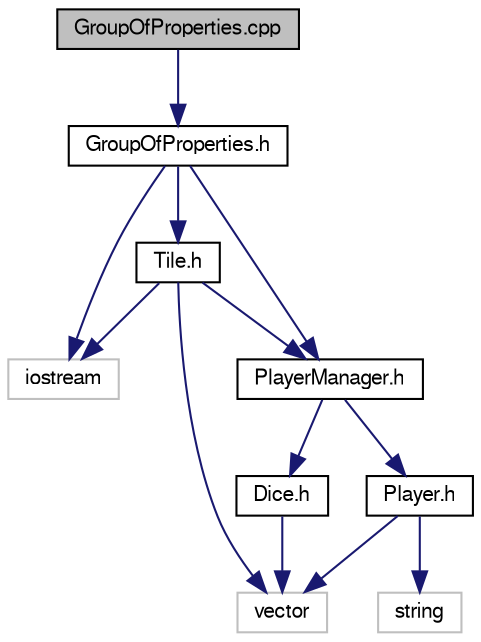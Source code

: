 digraph G
{
  edge [fontname="FreeSans",fontsize="10",labelfontname="FreeSans",labelfontsize="10"];
  node [fontname="FreeSans",fontsize="10",shape=record];
  Node1 [label="GroupOfProperties.cpp",height=0.2,width=0.4,color="black", fillcolor="grey75", style="filled" fontcolor="black"];
  Node1 -> Node2 [color="midnightblue",fontsize="10",style="solid",fontname="FreeSans"];
  Node2 [label="GroupOfProperties.h",height=0.2,width=0.4,color="black", fillcolor="white", style="filled",URL="$_group_of_properties_8h.html"];
  Node2 -> Node3 [color="midnightblue",fontsize="10",style="solid",fontname="FreeSans"];
  Node3 [label="iostream",height=0.2,width=0.4,color="grey75", fillcolor="white", style="filled"];
  Node2 -> Node4 [color="midnightblue",fontsize="10",style="solid",fontname="FreeSans"];
  Node4 [label="Tile.h",height=0.2,width=0.4,color="black", fillcolor="white", style="filled",URL="$_tile_8h.html"];
  Node4 -> Node3 [color="midnightblue",fontsize="10",style="solid",fontname="FreeSans"];
  Node4 -> Node5 [color="midnightblue",fontsize="10",style="solid",fontname="FreeSans"];
  Node5 [label="vector",height=0.2,width=0.4,color="grey75", fillcolor="white", style="filled"];
  Node4 -> Node6 [color="midnightblue",fontsize="10",style="solid",fontname="FreeSans"];
  Node6 [label="PlayerManager.h",height=0.2,width=0.4,color="black", fillcolor="white", style="filled",URL="$_player_manager_8h.html"];
  Node6 -> Node7 [color="midnightblue",fontsize="10",style="solid",fontname="FreeSans"];
  Node7 [label="Player.h",height=0.2,width=0.4,color="black", fillcolor="white", style="filled",URL="$_player_8h.html"];
  Node7 -> Node8 [color="midnightblue",fontsize="10",style="solid",fontname="FreeSans"];
  Node8 [label="string",height=0.2,width=0.4,color="grey75", fillcolor="white", style="filled"];
  Node7 -> Node5 [color="midnightblue",fontsize="10",style="solid",fontname="FreeSans"];
  Node6 -> Node9 [color="midnightblue",fontsize="10",style="solid",fontname="FreeSans"];
  Node9 [label="Dice.h",height=0.2,width=0.4,color="black", fillcolor="white", style="filled",URL="$_dice_8h.html"];
  Node9 -> Node5 [color="midnightblue",fontsize="10",style="solid",fontname="FreeSans"];
  Node2 -> Node6 [color="midnightblue",fontsize="10",style="solid",fontname="FreeSans"];
}
